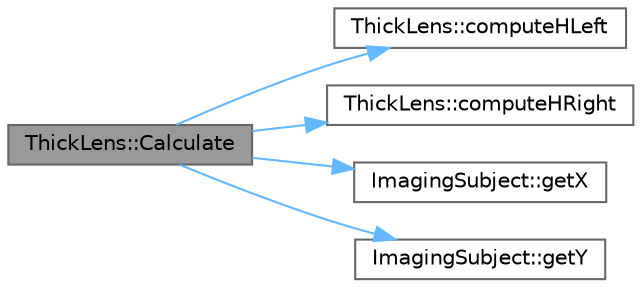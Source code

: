 digraph "ThickLens::Calculate"
{
 // LATEX_PDF_SIZE
  bgcolor="transparent";
  edge [fontname=Helvetica,fontsize=10,labelfontname=Helvetica,labelfontsize=10];
  node [fontname=Helvetica,fontsize=10,shape=box,height=0.2,width=0.4];
  rankdir="LR";
  Node1 [id="Node000001",label="ThickLens::Calculate",height=0.2,width=0.4,color="gray40", fillcolor="grey60", style="filled", fontcolor="black",tooltip="Calculates the image formed by the thick lens for a given object."];
  Node1 -> Node2 [id="edge1_Node000001_Node000002",color="steelblue1",style="solid",tooltip=" "];
  Node2 [id="Node000002",label="ThickLens::computeHLeft",height=0.2,width=0.4,color="grey40", fillcolor="white", style="filled",URL="$classThickLens.html#a32a63bbf19264cf1525bfb8434686cf9",tooltip="Computes the height of the left principal plane."];
  Node1 -> Node3 [id="edge2_Node000001_Node000003",color="steelblue1",style="solid",tooltip=" "];
  Node3 [id="Node000003",label="ThickLens::computeHRight",height=0.2,width=0.4,color="grey40", fillcolor="white", style="filled",URL="$classThickLens.html#ab6ab352b383df41a95175bae74713734",tooltip="Computes the height of the right principal plane."];
  Node1 -> Node4 [id="edge3_Node000001_Node000004",color="steelblue1",style="solid",tooltip=" "];
  Node4 [id="Node000004",label="ImagingSubject::getX",height=0.2,width=0.4,color="grey40", fillcolor="white", style="filled",URL="$classImagingSubject.html#a6c8e7f51ee35d067883389e9197af1c3",tooltip=" "];
  Node1 -> Node5 [id="edge4_Node000001_Node000005",color="steelblue1",style="solid",tooltip=" "];
  Node5 [id="Node000005",label="ImagingSubject::getY",height=0.2,width=0.4,color="grey40", fillcolor="white", style="filled",URL="$classImagingSubject.html#aa19ba23bbf7345864a89e6e540331f9a",tooltip=" "];
}
